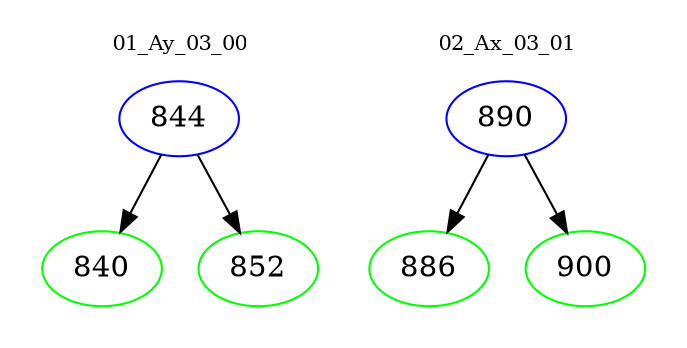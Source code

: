 digraph{
subgraph cluster_0 {
color = white
label = "01_Ay_03_00";
fontsize=10;
T0_844 [label="844", color="blue"]
T0_844 -> T0_840 [color="black"]
T0_840 [label="840", color="green"]
T0_844 -> T0_852 [color="black"]
T0_852 [label="852", color="green"]
}
subgraph cluster_1 {
color = white
label = "02_Ax_03_01";
fontsize=10;
T1_890 [label="890", color="blue"]
T1_890 -> T1_886 [color="black"]
T1_886 [label="886", color="green"]
T1_890 -> T1_900 [color="black"]
T1_900 [label="900", color="green"]
}
}
